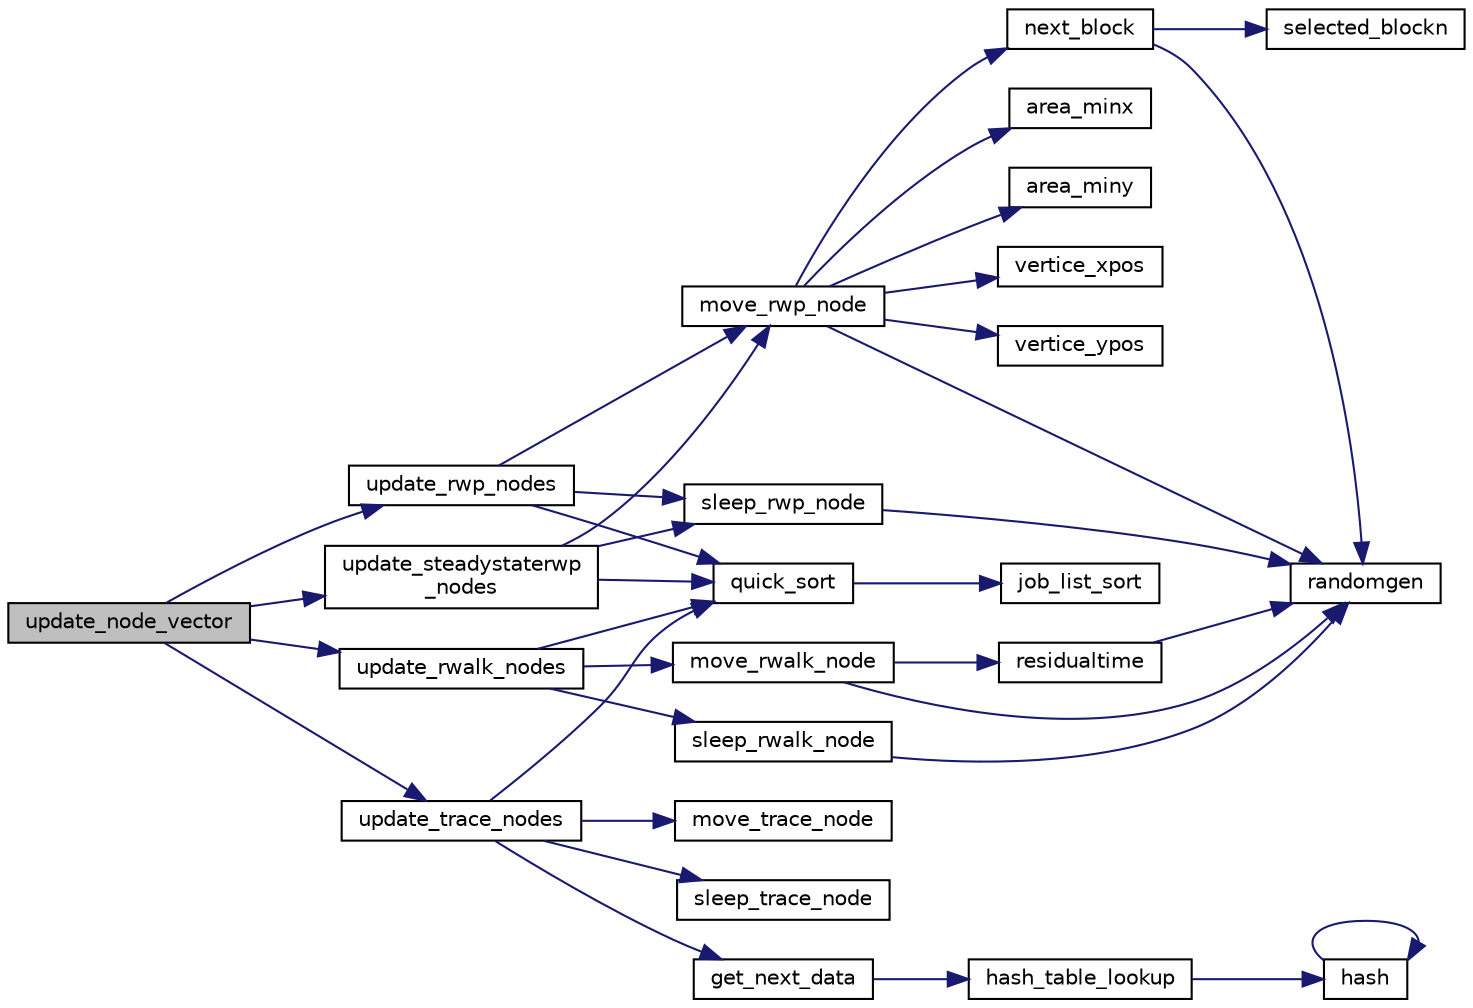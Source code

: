 digraph "update_node_vector"
{
 // LATEX_PDF_SIZE
  edge [fontname="Helvetica",fontsize="10",labelfontname="Helvetica",labelfontsize="10"];
  node [fontname="Helvetica",fontsize="10",shape=record];
  rankdir="LR";
  Node1 [label="update_node_vector",height=0.2,width=0.4,color="black", fillcolor="grey75", style="filled", fontcolor="black",tooltip="According to the mobility type, call the corresponding update function."];
  Node1 -> Node2 [color="midnightblue",fontsize="10",style="solid",fontname="Helvetica"];
  Node2 [label="update_rwalk_nodes",height=0.2,width=0.4,color="black", fillcolor="white", style="filled",URL="$rwalk_8c.html#a155225b7c75bd40d6fa37136bb0b58c2",tooltip="Update the positions of the nodes. After comparing the current time to the first job_time,..."];
  Node2 -> Node3 [color="midnightblue",fontsize="10",style="solid",fontname="Helvetica"];
  Node3 [label="move_rwalk_node",height=0.2,width=0.4,color="black", fillcolor="white", style="filled",URL="$rwalk_8c.html#a0fbd9dffcf6195e00816fc20ffc778af",tooltip=" "];
  Node3 -> Node4 [color="midnightblue",fontsize="10",style="solid",fontname="Helvetica"];
  Node4 [label="randomgen",height=0.2,width=0.4,color="black", fillcolor="white", style="filled",URL="$UTIL_2OMG_2common_8c.html#a6d8e13ea7c41864e3ebaa15dd141c745",tooltip=" "];
  Node3 -> Node5 [color="midnightblue",fontsize="10",style="solid",fontname="Helvetica"];
  Node5 [label="residualtime",height=0.2,width=0.4,color="black", fillcolor="white", style="filled",URL="$rwalk_8c.html#aadfb97b2734222aed1e679dfc924f73e",tooltip=" "];
  Node5 -> Node4 [color="midnightblue",fontsize="10",style="solid",fontname="Helvetica"];
  Node2 -> Node6 [color="midnightblue",fontsize="10",style="solid",fontname="Helvetica"];
  Node6 [label="quick_sort",height=0.2,width=0.4,color="black", fillcolor="white", style="filled",URL="$UTIL_2OMG_2defs_8h.html#a1646c650b0cca0c3b082c4b8cbaa4763",tooltip=" "];
  Node6 -> Node7 [color="midnightblue",fontsize="10",style="solid",fontname="Helvetica"];
  Node7 [label="job_list_sort",height=0.2,width=0.4,color="black", fillcolor="white", style="filled",URL="$job_8c.html#a9ce48ebe6bc077394287212e3ce67245",tooltip=" "];
  Node2 -> Node8 [color="midnightblue",fontsize="10",style="solid",fontname="Helvetica"];
  Node8 [label="sleep_rwalk_node",height=0.2,width=0.4,color="black", fillcolor="white", style="filled",URL="$rwalk_8c.html#ac31ccf5188b1ac4e596f7630c2983f28",tooltip=" "];
  Node8 -> Node4 [color="midnightblue",fontsize="10",style="solid",fontname="Helvetica"];
  Node1 -> Node9 [color="midnightblue",fontsize="10",style="solid",fontname="Helvetica"];
  Node9 [label="update_rwp_nodes",height=0.2,width=0.4,color="black", fillcolor="white", style="filled",URL="$rwp_8c.html#a9a88cca3849e4c32628dfd5f753071de",tooltip="Update the positions of the nodes. After comparing the current time to the first job_time,..."];
  Node9 -> Node10 [color="midnightblue",fontsize="10",style="solid",fontname="Helvetica"];
  Node10 [label="move_rwp_node",height=0.2,width=0.4,color="black", fillcolor="white", style="filled",URL="$rwp_8c.html#a77d33e428286f019239b8f8a323f3980",tooltip=" "];
  Node10 -> Node11 [color="midnightblue",fontsize="10",style="solid",fontname="Helvetica"];
  Node11 [label="area_minx",height=0.2,width=0.4,color="black", fillcolor="white", style="filled",URL="$grid_8c.html#aef835c7050c9e9de4a84ca0f718241e3",tooltip=" "];
  Node10 -> Node12 [color="midnightblue",fontsize="10",style="solid",fontname="Helvetica"];
  Node12 [label="area_miny",height=0.2,width=0.4,color="black", fillcolor="white", style="filled",URL="$grid_8c.html#abf407f9e812929bf2eb6227ed12e1955",tooltip=" "];
  Node10 -> Node13 [color="midnightblue",fontsize="10",style="solid",fontname="Helvetica"];
  Node13 [label="next_block",height=0.2,width=0.4,color="black", fillcolor="white", style="filled",URL="$grid_8c.html#a4be1fa1ea008480f635ac3db325bd8c3",tooltip=" "];
  Node13 -> Node4 [color="midnightblue",fontsize="10",style="solid",fontname="Helvetica"];
  Node13 -> Node14 [color="midnightblue",fontsize="10",style="solid",fontname="Helvetica"];
  Node14 [label="selected_blockn",height=0.2,width=0.4,color="black", fillcolor="white", style="filled",URL="$grid_8c.html#ad51488197aab2408ecfb70eff0bfc458",tooltip=" "];
  Node10 -> Node4 [color="midnightblue",fontsize="10",style="solid",fontname="Helvetica"];
  Node10 -> Node15 [color="midnightblue",fontsize="10",style="solid",fontname="Helvetica"];
  Node15 [label="vertice_xpos",height=0.2,width=0.4,color="black", fillcolor="white", style="filled",URL="$grid_8c.html#a86d1aa0dfaf4928206b5e6e30f58d453",tooltip=" "];
  Node10 -> Node16 [color="midnightblue",fontsize="10",style="solid",fontname="Helvetica"];
  Node16 [label="vertice_ypos",height=0.2,width=0.4,color="black", fillcolor="white", style="filled",URL="$grid_8c.html#a6f5ad5007a58b35e43e34b50c2e9e82f",tooltip=" "];
  Node9 -> Node6 [color="midnightblue",fontsize="10",style="solid",fontname="Helvetica"];
  Node9 -> Node17 [color="midnightblue",fontsize="10",style="solid",fontname="Helvetica"];
  Node17 [label="sleep_rwp_node",height=0.2,width=0.4,color="black", fillcolor="white", style="filled",URL="$rwp_8c.html#adb0d5d19ae4fa47e283bcd05cc473f4d",tooltip=" "];
  Node17 -> Node4 [color="midnightblue",fontsize="10",style="solid",fontname="Helvetica"];
  Node1 -> Node18 [color="midnightblue",fontsize="10",style="solid",fontname="Helvetica"];
  Node18 [label="update_steadystaterwp\l_nodes",height=0.2,width=0.4,color="black", fillcolor="white", style="filled",URL="$steadystaterwp_8c.html#adb40aceada2e822cc11e678a89965b25",tooltip=" "];
  Node18 -> Node10 [color="midnightblue",fontsize="10",style="solid",fontname="Helvetica"];
  Node18 -> Node6 [color="midnightblue",fontsize="10",style="solid",fontname="Helvetica"];
  Node18 -> Node17 [color="midnightblue",fontsize="10",style="solid",fontname="Helvetica"];
  Node1 -> Node19 [color="midnightblue",fontsize="10",style="solid",fontname="Helvetica"];
  Node19 [label="update_trace_nodes",height=0.2,width=0.4,color="black", fillcolor="white", style="filled",URL="$trace_8c.html#a5952e43a233d4ea8e29bc63d52f924fa",tooltip=" "];
  Node19 -> Node20 [color="midnightblue",fontsize="10",style="solid",fontname="Helvetica"];
  Node20 [label="get_next_data",height=0.2,width=0.4,color="black", fillcolor="white", style="filled",URL="$mobility__parser_8c.html#ae368ca134c5cf3664346cb39d0ef0570",tooltip=" "];
  Node20 -> Node21 [color="midnightblue",fontsize="10",style="solid",fontname="Helvetica"];
  Node21 [label="hash_table_lookup",height=0.2,width=0.4,color="black", fillcolor="white", style="filled",URL="$omg__hashtable_8c.html#a6b62cbbdd88afe256a7d4be40ac8ce60",tooltip=" "];
  Node21 -> Node22 [color="midnightblue",fontsize="10",style="solid",fontname="Helvetica"];
  Node22 [label="hash",height=0.2,width=0.4,color="black", fillcolor="white", style="filled",URL="$trace__hashtable_8c.html#a89cded44d5106ffaeb0d2dab42c2d43f",tooltip=" "];
  Node22 -> Node22 [color="midnightblue",fontsize="10",style="solid",fontname="Helvetica"];
  Node19 -> Node23 [color="midnightblue",fontsize="10",style="solid",fontname="Helvetica"];
  Node23 [label="move_trace_node",height=0.2,width=0.4,color="black", fillcolor="white", style="filled",URL="$trace_8c.html#a275e8030e6818ecbd79fcbb505a9224e",tooltip=" "];
  Node19 -> Node6 [color="midnightblue",fontsize="10",style="solid",fontname="Helvetica"];
  Node19 -> Node24 [color="midnightblue",fontsize="10",style="solid",fontname="Helvetica"];
  Node24 [label="sleep_trace_node",height=0.2,width=0.4,color="black", fillcolor="white", style="filled",URL="$trace_8c.html#aa0f6bd17e5679ddc7dc41b2b69fbfc69",tooltip=" "];
}
